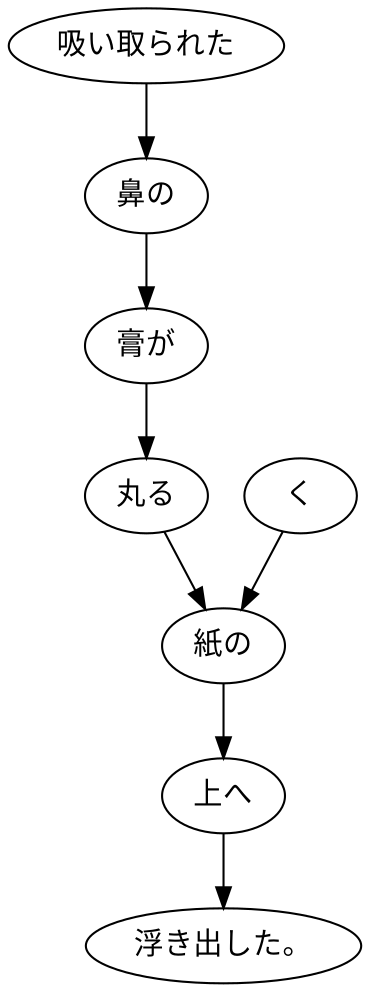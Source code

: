 digraph graph5687 {
	node0 [label="吸い取られた"];
	node1 [label="鼻の"];
	node2 [label="膏が"];
	node3 [label="丸る"];
	node4 [label="く"];
	node5 [label="紙の"];
	node6 [label="上へ"];
	node7 [label="浮き出した。"];
	node0 -> node1;
	node1 -> node2;
	node2 -> node3;
	node3 -> node5;
	node4 -> node5;
	node5 -> node6;
	node6 -> node7;
}

